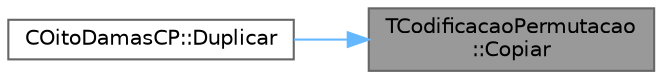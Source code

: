 digraph "TCodificacaoPermutacao::Copiar"
{
 // LATEX_PDF_SIZE
  bgcolor="transparent";
  edge [fontname=Helvetica,fontsize=10,labelfontname=Helvetica,labelfontsize=10];
  node [fontname=Helvetica,fontsize=10,shape=box,height=0.2,width=0.4];
  rankdir="RL";
  Node1 [id="Node000001",label="TCodificacaoPermutacao\l::Copiar",height=0.2,width=0.4,color="gray40", fillcolor="grey60", style="filled", fontcolor="black",tooltip="Fica com uma cópia do objecto."];
  Node1 -> Node2 [id="edge2_Node000001_Node000002",dir="back",color="steelblue1",style="solid",tooltip=" "];
  Node2 [id="Node000002",label="COitoDamasCP::Duplicar",height=0.2,width=0.4,color="grey40", fillcolor="white", style="filled",URL="$classCOitoDamasCP.html#a6f0835407b0f84be61f0c9d04fe71417",tooltip="Cria um objecto que é uma cópia deste."];
}
